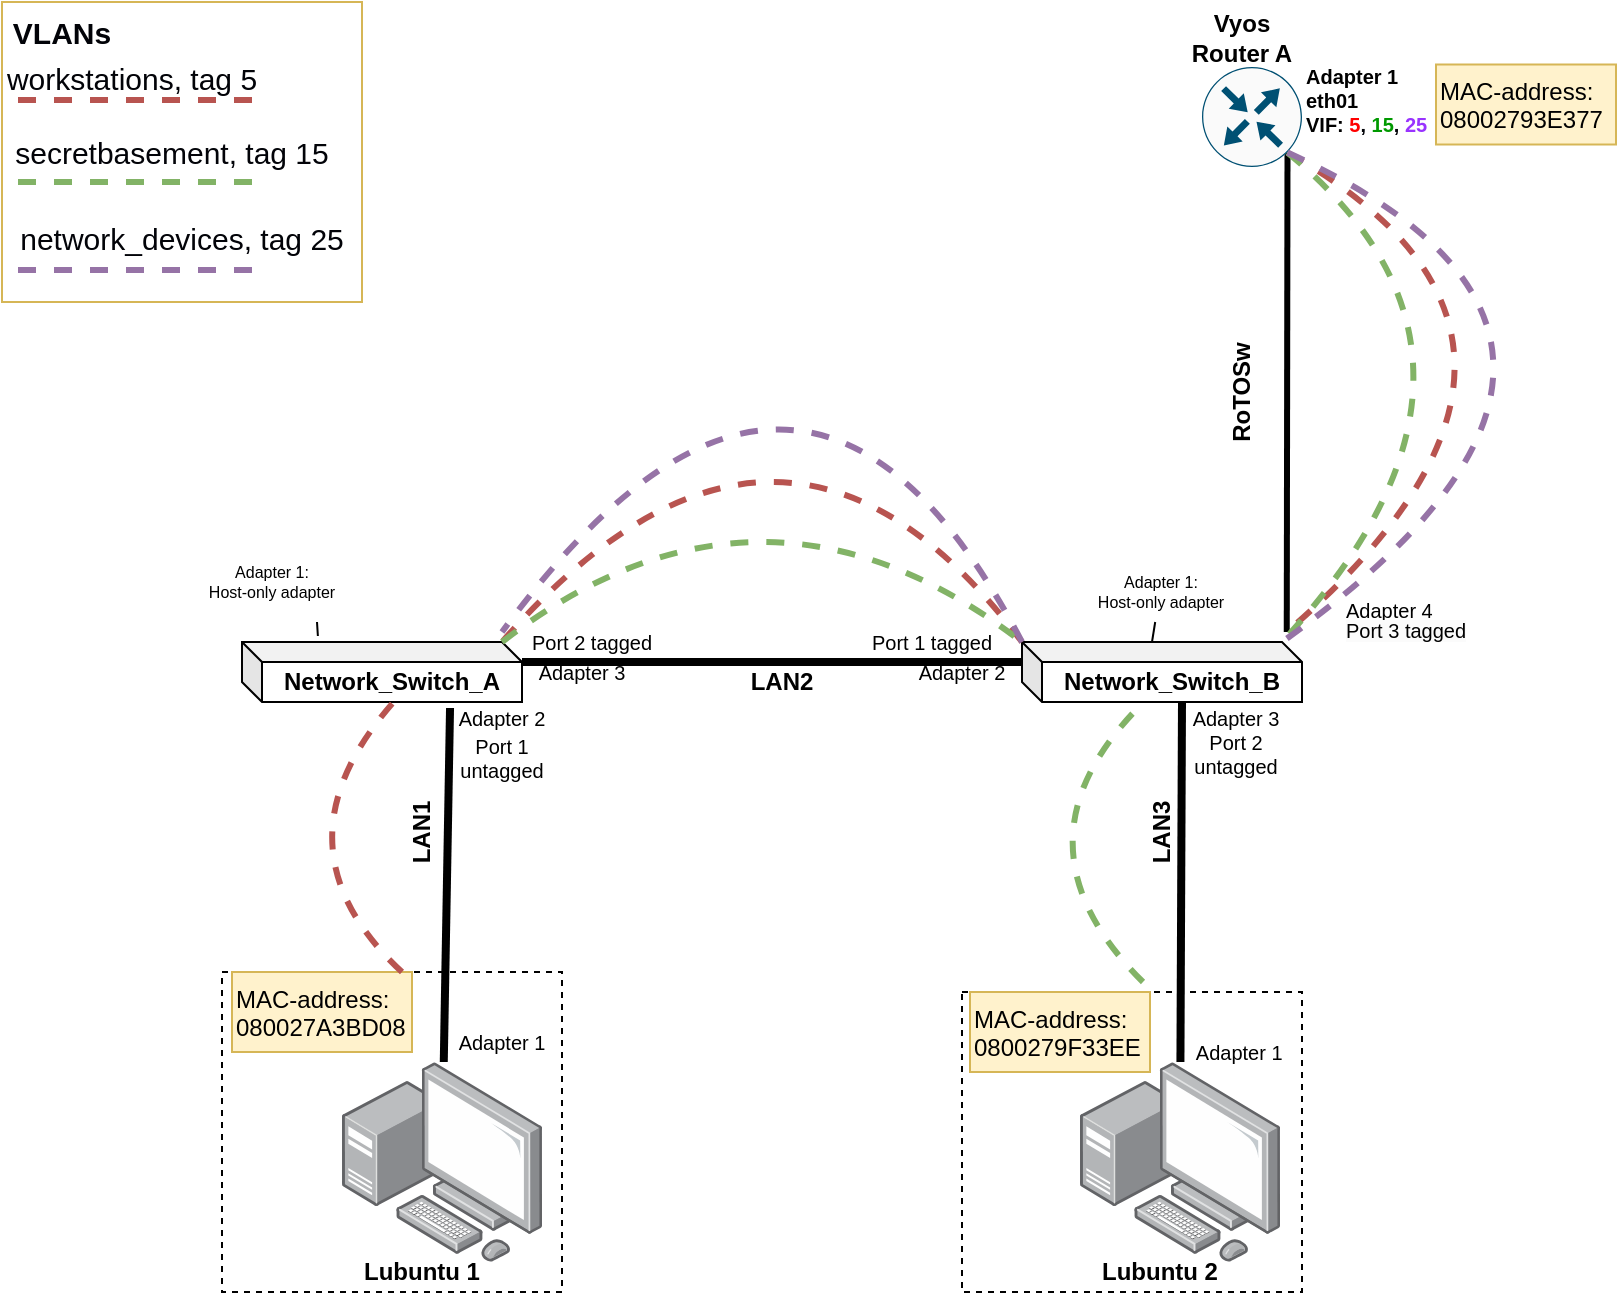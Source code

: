 <mxfile version="20.8.10" type="device" pages="3"><diagram id="CAPcUXX3ZQljsApzjOa5" name="Physical Topology"><mxGraphModel dx="1434" dy="844" grid="1" gridSize="10" guides="1" tooltips="1" connect="1" arrows="1" fold="1" page="1" pageScale="1" pageWidth="827" pageHeight="1169" math="0" shadow="0"><root><mxCell id="0"/><mxCell id="1" parent="0"/><mxCell id="m6ppwazR0qxeqbLDZ43z-1" value="" style="rounded=0;whiteSpace=wrap;html=1;labelBorderColor=none;fillStyle=auto;strokeColor=#d6b656;fontSize=15;fillColor=none;" parent="1" vertex="1"><mxGeometry x="20" y="10" width="180" height="150" as="geometry"/></mxCell><mxCell id="KFTJLfa4nv81pVBsVKey-24" value="" style="rounded=0;whiteSpace=wrap;html=1;textOpacity=0;fillColor=none;dashed=1;" parent="1" vertex="1"><mxGeometry x="500" y="505" width="170" height="150" as="geometry"/></mxCell><mxCell id="KFTJLfa4nv81pVBsVKey-25" value="" style="rounded=0;whiteSpace=wrap;html=1;textOpacity=0;fillColor=none;dashed=1;" parent="1" vertex="1"><mxGeometry x="130" y="495" width="170" height="160" as="geometry"/></mxCell><mxCell id="KFTJLfa4nv81pVBsVKey-2" value="" style="points=[];aspect=fixed;html=1;align=center;shadow=0;dashed=0;image;image=img/lib/allied_telesis/computer_and_terminals/Personal_Computer_with_Server.svg;" parent="1" vertex="1"><mxGeometry x="190" y="540" width="100" height="100" as="geometry"/></mxCell><mxCell id="KFTJLfa4nv81pVBsVKey-3" value="Lubuntu 1" style="text;strokeColor=none;align=center;fillColor=none;html=1;verticalAlign=middle;whiteSpace=wrap;rounded=0;fontStyle=1" parent="1" vertex="1"><mxGeometry x="200" y="630" width="60" height="30" as="geometry"/></mxCell><mxCell id="KFTJLfa4nv81pVBsVKey-4" value="" style="points=[];aspect=fixed;html=1;align=center;shadow=0;dashed=0;image;image=img/lib/allied_telesis/computer_and_terminals/Personal_Computer_with_Server.svg;" parent="1" vertex="1"><mxGeometry x="559" y="540" width="100" height="100" as="geometry"/></mxCell><mxCell id="KFTJLfa4nv81pVBsVKey-5" value="Lubuntu 2" style="text;strokeColor=none;align=center;fillColor=none;html=1;verticalAlign=middle;whiteSpace=wrap;rounded=0;fontStyle=1" parent="1" vertex="1"><mxGeometry x="569" y="630" width="60" height="30" as="geometry"/></mxCell><mxCell id="KFTJLfa4nv81pVBsVKey-6" value="Network_Switch_A" style="shape=cube;whiteSpace=wrap;html=1;boundedLbl=1;backgroundOutline=1;darkOpacity=0.05;darkOpacity2=0.1;direction=east;size=10;fontStyle=1" parent="1" vertex="1"><mxGeometry x="140" y="330" width="140" height="30" as="geometry"/></mxCell><mxCell id="KFTJLfa4nv81pVBsVKey-8" value="Network_Switch_B" style="shape=cube;whiteSpace=wrap;html=1;boundedLbl=1;backgroundOutline=1;darkOpacity=0.05;darkOpacity2=0.1;direction=east;size=10;fontStyle=1" parent="1" vertex="1"><mxGeometry x="530" y="330" width="140" height="30" as="geometry"/></mxCell><mxCell id="KFTJLfa4nv81pVBsVKey-9" value="" style="endArrow=none;html=1;rounded=0;entryX=0.743;entryY=1.1;entryDx=0;entryDy=0;entryPerimeter=0;strokeWidth=4;" parent="1" source="KFTJLfa4nv81pVBsVKey-2" target="KFTJLfa4nv81pVBsVKey-6" edge="1"><mxGeometry x="-0.714" y="-66" width="50" height="50" relative="1" as="geometry"><mxPoint x="300" y="440" as="sourcePoint"/><mxPoint x="280" y="360" as="targetPoint"/><mxPoint as="offset"/></mxGeometry></mxCell><mxCell id="KFTJLfa4nv81pVBsVKey-10" value="" style="endArrow=none;html=1;rounded=0;strokeWidth=4;" parent="1" source="KFTJLfa4nv81pVBsVKey-4" edge="1"><mxGeometry width="50" height="50" relative="1" as="geometry"><mxPoint x="555.806" y="465" as="sourcePoint"/><mxPoint x="610" y="360" as="targetPoint"/></mxGeometry></mxCell><mxCell id="KFTJLfa4nv81pVBsVKey-12" value="&lt;font style=&quot;font-size: 10px;&quot;&gt;Adapter 2&lt;/font&gt;" style="text;strokeColor=none;align=center;fillColor=none;html=1;verticalAlign=middle;whiteSpace=wrap;rounded=0;rotation=0;fontStyle=0;fontSize=10;" parent="1" vertex="1"><mxGeometry x="230" y="352.5" width="80" height="30" as="geometry"/></mxCell><mxCell id="KFTJLfa4nv81pVBsVKey-17" value="Adapter 2" style="text;strokeColor=none;align=center;fillColor=none;html=1;verticalAlign=middle;whiteSpace=wrap;rounded=0;rotation=0;fontStyle=0;fontSize=10;" parent="1" vertex="1"><mxGeometry x="460" y="330" width="80" height="30" as="geometry"/></mxCell><mxCell id="KFTJLfa4nv81pVBsVKey-19" value="Adapter 1" style="text;strokeColor=none;align=center;fillColor=none;html=1;verticalAlign=middle;whiteSpace=wrap;rounded=0;rotation=0;fontStyle=0;fontSize=10;" parent="1" vertex="1"><mxGeometry x="230" y="515" width="80" height="30" as="geometry"/></mxCell><mxCell id="KFTJLfa4nv81pVBsVKey-20" value="&lt;font style=&quot;font-size: 10px;&quot;&gt;Adapter 1&amp;nbsp;&lt;/font&gt;" style="text;strokeColor=none;align=center;fillColor=none;html=1;verticalAlign=middle;whiteSpace=wrap;rounded=0;rotation=0;fontStyle=0" parent="1" vertex="1"><mxGeometry x="599.5" y="520" width="80" height="30" as="geometry"/></mxCell><mxCell id="KFTJLfa4nv81pVBsVKey-26" value="" style="endArrow=none;html=1;rounded=0;entryX=0.271;entryY=-0.1;entryDx=0;entryDy=0;entryPerimeter=0;exitX=0.75;exitY=1;exitDx=0;exitDy=0;" parent="1" source="KFTJLfa4nv81pVBsVKey-27" target="KFTJLfa4nv81pVBsVKey-6" edge="1"><mxGeometry width="50" height="50" relative="1" as="geometry"><mxPoint x="130" y="290" as="sourcePoint"/><mxPoint x="170" y="340" as="targetPoint"/></mxGeometry></mxCell><mxCell id="KFTJLfa4nv81pVBsVKey-27" value="&lt;font style=&quot;font-size: 8px;&quot;&gt;Adapter 1:&lt;br style=&quot;font-size: 8px;&quot;&gt;Host-only adapter&lt;/font&gt;" style="text;strokeColor=none;align=center;fillColor=none;html=1;verticalAlign=middle;whiteSpace=wrap;rounded=0;dashed=1;fontStyle=0;fontSize=8;" parent="1" vertex="1"><mxGeometry x="110" y="280" width="90" height="40" as="geometry"/></mxCell><mxCell id="KFTJLfa4nv81pVBsVKey-16" value="Adapter 3" style="text;strokeColor=none;align=center;fillColor=none;html=1;verticalAlign=middle;whiteSpace=wrap;rounded=0;rotation=0;fontStyle=0;fontSize=10;" parent="1" vertex="1"><mxGeometry x="270" y="330" width="80" height="30" as="geometry"/></mxCell><mxCell id="KFTJLfa4nv81pVBsVKey-40" value="&lt;b&gt;&lt;font style=&quot;font-size: 12px;&quot;&gt;LAN2&lt;/font&gt;&lt;/b&gt;" style="text;strokeColor=none;align=center;fillColor=none;html=1;verticalAlign=middle;whiteSpace=wrap;rounded=0;dashed=1;fontSize=10;" parent="1" vertex="1"><mxGeometry x="380" y="335" width="60" height="30" as="geometry"/></mxCell><mxCell id="KFTJLfa4nv81pVBsVKey-41" value="&lt;b&gt;&lt;font style=&quot;font-size: 12px;&quot;&gt;LAN1&lt;/font&gt;&lt;/b&gt;" style="text;strokeColor=none;align=center;fillColor=none;html=1;verticalAlign=middle;whiteSpace=wrap;rounded=0;dashed=1;fontSize=10;rotation=-90;" parent="1" vertex="1"><mxGeometry x="200" y="410" width="60" height="30" as="geometry"/></mxCell><mxCell id="KFTJLfa4nv81pVBsVKey-42" value="&lt;b&gt;&lt;font style=&quot;font-size: 12px;&quot;&gt;LAN3&lt;/font&gt;&lt;/b&gt;" style="text;strokeColor=none;align=center;fillColor=none;html=1;verticalAlign=middle;whiteSpace=wrap;rounded=0;dashed=1;fontSize=10;rotation=-90;" parent="1" vertex="1"><mxGeometry x="570" y="410" width="60" height="30" as="geometry"/></mxCell><mxCell id="KFTJLfa4nv81pVBsVKey-50" value="Port 1 tagged" style="text;strokeColor=none;align=center;fillColor=none;html=1;verticalAlign=middle;whiteSpace=wrap;rounded=0;dashed=1;fontSize=10;" parent="1" vertex="1"><mxGeometry x="440" y="320" width="90" height="20" as="geometry"/></mxCell><mxCell id="KFTJLfa4nv81pVBsVKey-51" value="Adapter 3&lt;br&gt;Port 2 &lt;br&gt;untagged" style="text;align=center;html=1;verticalAlign=middle;whiteSpace=wrap;rounded=0;dashed=1;fontSize=10;" parent="1" vertex="1"><mxGeometry x="594" y="360" width="85.5" height="40" as="geometry"/></mxCell><mxCell id="KFTJLfa4nv81pVBsVKey-52" value="Port 1 &lt;br style=&quot;font-size: 10px;&quot;&gt;untagged" style="text;strokeColor=none;align=center;fillColor=none;html=1;verticalAlign=middle;whiteSpace=wrap;rounded=0;dashed=1;fontSize=10;" parent="1" vertex="1"><mxGeometry x="245" y="375" width="50" height="25" as="geometry"/></mxCell><mxCell id="KFTJLfa4nv81pVBsVKey-53" value="Port 2 tagged" style="text;strokeColor=none;align=center;fillColor=none;html=1;verticalAlign=middle;whiteSpace=wrap;rounded=0;dashed=1;fontSize=10;" parent="1" vertex="1"><mxGeometry x="270" y="320" width="90" height="20" as="geometry"/></mxCell><mxCell id="jPix8ELLLZrEXd2AXvwb-3" style="rounded=0;orthogonalLoop=1;jettySize=auto;html=1;exitX=0.855;exitY=0.856;exitDx=0;exitDy=0;exitPerimeter=0;entryX=0;entryY=1;entryDx=0;entryDy=0;endArrow=none;endFill=0;strokeWidth=3;" parent="1" source="9v_Xx9gA8RxqsUYT7sCj-2" edge="1"><mxGeometry relative="1" as="geometry"><mxPoint x="662.38" y="325" as="targetPoint"/></mxGeometry></mxCell><mxCell id="i0PBBU2zfy0VUtLU50Al-2" style="edgeStyle=none;orthogonalLoop=1;jettySize=auto;html=1;exitX=0.855;exitY=0.856;exitDx=0;exitDy=0;exitPerimeter=0;entryX=0;entryY=1;entryDx=0;entryDy=0;strokeColor=#b85450;strokeWidth=3;fontSize=15;fontColor=#020308;endArrow=none;endFill=0;fillColor=#f8cecc;dashed=1;curved=1;" parent="1" source="9v_Xx9gA8RxqsUYT7sCj-2" edge="1"><mxGeometry relative="1" as="geometry"><mxPoint x="662.38" y="325" as="targetPoint"/><Array as="points"><mxPoint x="830" y="180"/></Array></mxGeometry></mxCell><mxCell id="9v_Xx9gA8RxqsUYT7sCj-2" value="" style="sketch=0;points=[[0.5,0,0],[1,0.5,0],[0.5,1,0],[0,0.5,0],[0.145,0.145,0],[0.856,0.145,0],[0.855,0.856,0],[0.145,0.855,0]];verticalLabelPosition=bottom;html=1;verticalAlign=top;aspect=fixed;align=center;pointerEvents=1;shape=mxgraph.cisco19.rect;prIcon=router;fillColor=#FAFAFA;strokeColor=#005073;" parent="1" vertex="1"><mxGeometry x="620" y="42.5" width="50" height="50" as="geometry"/></mxCell><mxCell id="9v_Xx9gA8RxqsUYT7sCj-3" value="Vyos Router A" style="text;strokeColor=none;align=center;fillColor=none;html=1;verticalAlign=middle;whiteSpace=wrap;rounded=0;fontStyle=1" parent="1" vertex="1"><mxGeometry x="610" y="12.5" width="60" height="30" as="geometry"/></mxCell><mxCell id="9v_Xx9gA8RxqsUYT7sCj-7" value="&lt;b&gt;&lt;font style=&quot;font-size: 12px;&quot;&gt;RoTOSw&lt;/font&gt;&lt;/b&gt;" style="text;strokeColor=none;align=center;fillColor=none;html=1;verticalAlign=middle;whiteSpace=wrap;rounded=0;dashed=1;fontSize=10;rotation=-90;" parent="1" vertex="1"><mxGeometry x="610" y="190" width="60" height="30" as="geometry"/></mxCell><mxCell id="i0PBBU2zfy0VUtLU50Al-1" style="edgeStyle=none;orthogonalLoop=1;jettySize=auto;html=1;exitX=0.855;exitY=0.856;exitDx=0;exitDy=0;entryX=0;entryY=0;entryDx=130;entryDy=0;strokeColor=#82b366;strokeWidth=3;fontSize=15;fontColor=#020308;endArrow=none;endFill=0;fillColor=#d5e8d4;exitPerimeter=0;entryPerimeter=0;dashed=1;curved=1;" parent="1" source="9v_Xx9gA8RxqsUYT7sCj-2" target="KFTJLfa4nv81pVBsVKey-8" edge="1"><mxGeometry relative="1" as="geometry"><Array as="points"><mxPoint x="790" y="190"/></Array></mxGeometry></mxCell><mxCell id="9v_Xx9gA8RxqsUYT7sCj-8" value="Adapter 1&lt;br&gt;eth01&lt;br&gt;VIF: &lt;font color=&quot;#ff0000&quot;&gt;5&lt;/font&gt;&lt;font color=&quot;#020308&quot;&gt;, &lt;/font&gt;&lt;font color=&quot;#009900&quot;&gt;15&lt;/font&gt;&lt;font color=&quot;#020308&quot;&gt;, &lt;/font&gt;&lt;font color=&quot;#9933ff&quot;&gt;25&lt;/font&gt;" style="text;strokeColor=none;align=left;fillColor=none;html=1;verticalAlign=top;whiteSpace=wrap;rounded=0;rotation=0;fontStyle=1;fontSize=10;" parent="1" vertex="1"><mxGeometry x="670" y="35" width="70" height="52.5" as="geometry"/></mxCell><mxCell id="si4_xqmwmZ1nPxSKArIJ-2" value="MAC-address:&lt;br&gt;080027A3BD08" style="text;strokeColor=#d6b656;align=left;fillColor=#fff2cc;html=1;verticalAlign=top;rounded=0;whiteSpace=wrap;labelBorderColor=none;fillStyle=auto;" parent="1" vertex="1"><mxGeometry x="135" y="495" width="90" height="40" as="geometry"/></mxCell><mxCell id="si4_xqmwmZ1nPxSKArIJ-3" value="MAC-address:&lt;br&gt;0800279F33EE" style="text;strokeColor=#d6b656;align=left;fillColor=#fff2cc;html=1;verticalAlign=top;rounded=0;whiteSpace=wrap;labelBorderColor=none;fillStyle=auto;" parent="1" vertex="1"><mxGeometry x="504" y="505" width="90" height="40" as="geometry"/></mxCell><mxCell id="XGvj5NbQlRAH-tCPL38N-1" style="edgeStyle=none;rounded=0;orthogonalLoop=1;jettySize=auto;html=1;endArrow=none;endFill=0;strokeWidth=3;strokeColor=#82b366;fillColor=#d5e8d4;dashed=1;" parent="1" edge="1"><mxGeometry relative="1" as="geometry"><mxPoint x="145" y="100.0" as="sourcePoint"/><mxPoint x="25.003" y="100.0" as="targetPoint"/></mxGeometry></mxCell><mxCell id="XGvj5NbQlRAH-tCPL38N-2" value="&lt;font color=&quot;#020308&quot; style=&quot;font-size: 15px;&quot;&gt;VLANs&lt;/font&gt;" style="text;strokeColor=none;align=center;fillColor=none;html=1;verticalAlign=middle;whiteSpace=wrap;rounded=0;fontSize=15;fontColor=#3355FF;fontStyle=1" parent="1" vertex="1"><mxGeometry x="20" y="10" width="60" height="30" as="geometry"/></mxCell><mxCell id="XGvj5NbQlRAH-tCPL38N-3" value="workstations, tag 5" style="text;strokeColor=none;align=center;fillColor=none;html=1;verticalAlign=middle;whiteSpace=wrap;rounded=0;fontSize=15;fontColor=#020308;" parent="1" vertex="1"><mxGeometry x="20" y="40" width="130" height="15" as="geometry"/></mxCell><mxCell id="XGvj5NbQlRAH-tCPL38N-4" style="edgeStyle=none;rounded=0;orthogonalLoop=1;jettySize=auto;html=1;endArrow=none;endFill=0;strokeWidth=3;strokeColor=#b85450;fillColor=#f8cecc;dashed=1;" parent="1" edge="1"><mxGeometry relative="1" as="geometry"><mxPoint x="145" y="58.95" as="sourcePoint"/><mxPoint x="25.003" y="58.95" as="targetPoint"/></mxGeometry></mxCell><mxCell id="XGvj5NbQlRAH-tCPL38N-5" value="secretbasement, tag 15" style="text;strokeColor=none;align=center;fillColor=none;html=1;verticalAlign=middle;whiteSpace=wrap;rounded=0;fontSize=15;fontColor=#020308;strokeWidth=3;" parent="1" vertex="1"><mxGeometry x="20" y="77.5" width="170" height="15" as="geometry"/></mxCell><mxCell id="XGvj5NbQlRAH-tCPL38N-6" style="edgeStyle=none;rounded=0;orthogonalLoop=1;jettySize=auto;html=1;endArrow=none;endFill=0;strokeWidth=3;strokeColor=#9673a6;fillColor=#e1d5e7;dashed=1;" parent="1" edge="1"><mxGeometry relative="1" as="geometry"><mxPoint x="145" y="143.95" as="sourcePoint"/><mxPoint x="25.003" y="143.95" as="targetPoint"/></mxGeometry></mxCell><mxCell id="XGvj5NbQlRAH-tCPL38N-7" value="network_devices, tag 25" style="text;strokeColor=none;align=center;fillColor=none;html=1;verticalAlign=middle;whiteSpace=wrap;rounded=0;fontSize=15;fontColor=#020308;" parent="1" vertex="1"><mxGeometry x="20" y="120" width="180" height="15" as="geometry"/></mxCell><mxCell id="Srl6y-yyjktaXxOkSsBQ-2" style="edgeStyle=none;rounded=0;orthogonalLoop=1;jettySize=auto;html=1;exitX=0.5;exitY=1;exitDx=0;exitDy=0;strokeColor=#99FF99;strokeWidth=4;fontSize=15;fontColor=#020308;endArrow=none;endFill=0;" parent="1" source="XGvj5NbQlRAH-tCPL38N-5" target="XGvj5NbQlRAH-tCPL38N-5" edge="1"><mxGeometry relative="1" as="geometry"/></mxCell><mxCell id="uMudg7BQLxcV9BV-kZez-2" value="" style="endArrow=none;html=1;rounded=0;exitX=0;exitY=0;exitDx=65;exitDy=0;exitPerimeter=0;" parent="1" source="KFTJLfa4nv81pVBsVKey-8" target="KFTJLfa4nv81pVBsVKey-29" edge="1"><mxGeometry width="50" height="50" relative="1" as="geometry"><mxPoint x="540" y="330" as="sourcePoint"/><mxPoint x="540" y="290" as="targetPoint"/></mxGeometry></mxCell><mxCell id="KFTJLfa4nv81pVBsVKey-29" value="&lt;font style=&quot;font-size: 8px;&quot;&gt;Adapter 1:&lt;br style=&quot;font-size: 8px;&quot;&gt;Host-only adapter&lt;/font&gt;" style="text;strokeColor=none;align=center;fillColor=none;html=1;verticalAlign=middle;whiteSpace=wrap;rounded=0;dashed=1;fontSize=8;fontStyle=0" parent="1" vertex="1"><mxGeometry x="548.75" y="290" width="100.5" height="30" as="geometry"/></mxCell><mxCell id="E4wLqBSq0Hidv-x5DWPN-4" value="" style="endArrow=none;html=1;entryX=0.736;entryY=1.167;entryDx=0;entryDy=0;entryPerimeter=0;strokeWidth=3;fillColor=#f8cecc;strokeColor=#b85450;dashed=1;curved=1;" parent="1" edge="1"><mxGeometry x="-0.714" y="-66" width="50" height="50" relative="1" as="geometry"><mxPoint x="220" y="495" as="sourcePoint"/><mxPoint x="220.36" y="355" as="targetPoint"/><mxPoint as="offset"/><Array as="points"><mxPoint x="150" y="430"/></Array></mxGeometry></mxCell><mxCell id="E4wLqBSq0Hidv-x5DWPN-5" value="" style="endArrow=none;html=1;entryX=0.736;entryY=1.167;entryDx=0;entryDy=0;entryPerimeter=0;strokeWidth=3;fillColor=#d5e8d4;strokeColor=#82b366;dashed=1;curved=1;" parent="1" edge="1"><mxGeometry x="-0.714" y="-66" width="50" height="50" relative="1" as="geometry"><mxPoint x="590.5" y="500" as="sourcePoint"/><mxPoint x="590.86" y="360" as="targetPoint"/><mxPoint as="offset"/><Array as="points"><mxPoint x="520" y="430"/></Array></mxGeometry></mxCell><mxCell id="E4wLqBSq0Hidv-x5DWPN-6" value="" style="endArrow=none;html=1;strokeWidth=3;fillColor=#f8cecc;strokeColor=#b85450;dashed=1;curved=1;" parent="1" edge="1"><mxGeometry x="-0.714" y="-66" width="50" height="50" relative="1" as="geometry"><mxPoint x="530" y="330" as="sourcePoint"/><mxPoint x="270" y="330" as="targetPoint"/><mxPoint as="offset"/><Array as="points"><mxPoint x="410" y="170"/></Array></mxGeometry></mxCell><mxCell id="E4wLqBSq0Hidv-x5DWPN-7" value="" style="endArrow=none;html=1;entryX=0;entryY=0;entryDx=0;entryDy=0;entryPerimeter=0;strokeWidth=3;fillColor=#d5e8d4;strokeColor=#82b366;dashed=1;exitX=0;exitY=0;exitDx=130;exitDy=0;exitPerimeter=0;curved=1;" parent="1" source="KFTJLfa4nv81pVBsVKey-6" target="KFTJLfa4nv81pVBsVKey-8" edge="1"><mxGeometry x="-0.714" y="-66" width="50" height="50" relative="1" as="geometry"><mxPoint x="430" y="290" as="sourcePoint"/><mxPoint x="430.36" y="150" as="targetPoint"/><mxPoint as="offset"/><Array as="points"><mxPoint x="400" y="230"/></Array></mxGeometry></mxCell><mxCell id="E4wLqBSq0Hidv-x5DWPN-8" value="" style="endArrow=none;html=1;rounded=0;strokeWidth=4;entryX=0;entryY=0;entryDx=140;entryDy=10;entryPerimeter=0;exitX=0;exitY=0;exitDx=0;exitDy=10;exitPerimeter=0;" parent="1" source="KFTJLfa4nv81pVBsVKey-8" target="KFTJLfa4nv81pVBsVKey-6" edge="1"><mxGeometry width="50" height="50" relative="1" as="geometry"><mxPoint x="419.997" y="585" as="sourcePoint"/><mxPoint x="420.78" y="405" as="targetPoint"/></mxGeometry></mxCell><mxCell id="NtA9RHQlfzSoZuL8TnUl-2" value="&lt;font style=&quot;font-size: 10px;&quot;&gt;Adapter 4&lt;br&gt;&lt;br&gt;&lt;/font&gt;" style="text;align=left;html=1;verticalAlign=top;whiteSpace=wrap;rounded=0;rotation=0;fontStyle=0;" parent="1" vertex="1"><mxGeometry x="690" y="300" width="50" height="20" as="geometry"/></mxCell><mxCell id="NtA9RHQlfzSoZuL8TnUl-3" value="&lt;span style=&quot;color: rgb(0, 0, 0); font-family: Helvetica; font-size: 10px; font-style: normal; font-variant-ligatures: normal; font-variant-caps: normal; font-weight: 400; letter-spacing: normal; orphans: 2; text-align: left; text-indent: 0px; text-transform: none; widows: 2; word-spacing: 0px; -webkit-text-stroke-width: 0px; background-color: rgb(251, 251, 251); text-decoration-thickness: initial; text-decoration-style: initial; text-decoration-color: initial; float: none; display: inline !important;&quot;&gt;Port 3 tagged&lt;/span&gt;&lt;br style=&quot;border-color: var(--border-color); color: rgb(0, 0, 0); font-family: Helvetica; font-size: 10px; font-style: normal; font-variant-ligatures: normal; font-variant-caps: normal; font-weight: 400; letter-spacing: normal; orphans: 2; text-align: left; text-indent: 0px; text-transform: none; widows: 2; word-spacing: 0px; -webkit-text-stroke-width: 0px; background-color: rgb(251, 251, 251); text-decoration-thickness: initial; text-decoration-style: initial; text-decoration-color: initial;&quot;&gt;" style="text;whiteSpace=wrap;html=1;" parent="1" vertex="1"><mxGeometry x="690" y="310" width="70" height="20" as="geometry"/></mxCell><mxCell id="UpZ_-t4fGGn6npVjWmxn-1" value="MAC-address:&lt;br&gt;08002793E377" style="text;strokeColor=#d6b656;align=left;fillColor=#fff2cc;html=1;verticalAlign=top;rounded=0;whiteSpace=wrap;labelBorderColor=none;fillStyle=auto;" parent="1" vertex="1"><mxGeometry x="737" y="41.25" width="90" height="40" as="geometry"/></mxCell><mxCell id="bzMmKd5gcRpRerLOAkkM-1" value="" style="endArrow=none;html=1;strokeWidth=3;fillColor=#e1d5e7;strokeColor=#9673a6;dashed=1;curved=1;exitX=1;exitY=0.5;exitDx=0;exitDy=0;entryX=0;entryY=0.25;entryDx=0;entryDy=0;" parent="1" source="KFTJLfa4nv81pVBsVKey-50" target="KFTJLfa4nv81pVBsVKey-53" edge="1"><mxGeometry x="-0.714" y="-66" width="50" height="50" relative="1" as="geometry"><mxPoint x="530" y="300" as="sourcePoint"/><mxPoint x="270" y="300" as="targetPoint"/><mxPoint as="offset"/><Array as="points"><mxPoint x="420" y="120"/></Array></mxGeometry></mxCell><mxCell id="bzMmKd5gcRpRerLOAkkM-2" style="edgeStyle=none;orthogonalLoop=1;jettySize=auto;html=1;exitX=0.855;exitY=0.856;exitDx=0;exitDy=0;exitPerimeter=0;entryX=0;entryY=0;entryDx=130;entryDy=0;strokeColor=#9673a6;strokeWidth=3;fontSize=15;fontColor=#020308;endArrow=none;endFill=0;fillColor=#e1d5e7;dashed=1;curved=1;entryPerimeter=0;" parent="1" source="9v_Xx9gA8RxqsUYT7sCj-2" target="KFTJLfa4nv81pVBsVKey-8" edge="1"><mxGeometry relative="1" as="geometry"><mxPoint x="679.5" y="324.86" as="targetPoint"/><Array as="points"><mxPoint x="870" y="180"/></Array><mxPoint x="679.87" y="85.135" as="sourcePoint"/></mxGeometry></mxCell></root></mxGraphModel></diagram><diagram id="cbgSczIGTRdPKI9Xwi1u" name="Logical Topology"><mxGraphModel dx="1418" dy="828" grid="1" gridSize="10" guides="1" tooltips="1" connect="1" arrows="1" fold="1" page="1" pageScale="2" pageWidth="827" pageHeight="1169" math="0" shadow="0"><root><mxCell id="0"/><mxCell id="1" parent="0"/><mxCell id="RKF8hU4bh8IdU2Sd-XTv-1" value="" style="rounded=0;whiteSpace=wrap;html=1;labelBorderColor=none;fillStyle=auto;strokeColor=#d6b656;fontSize=15;fillColor=none;" parent="1" vertex="1"><mxGeometry x="280" y="545" width="170" height="155" as="geometry"/></mxCell><mxCell id="RKF8hU4bh8IdU2Sd-XTv-2" value="" style="rounded=0;whiteSpace=wrap;html=1;textOpacity=0;fillColor=none;dashed=1;" parent="1" vertex="1"><mxGeometry x="870" y="515" width="120" height="120" as="geometry"/></mxCell><mxCell id="RKF8hU4bh8IdU2Sd-XTv-3" value="" style="rounded=0;whiteSpace=wrap;html=1;textOpacity=0;fillColor=none;dashed=1;" parent="1" vertex="1"><mxGeometry x="620" y="500" width="114" height="120" as="geometry"/></mxCell><mxCell id="RKF8hU4bh8IdU2Sd-XTv-4" value="" style="points=[];aspect=fixed;html=1;align=center;shadow=0;dashed=0;image;image=img/lib/allied_telesis/computer_and_terminals/Personal_Computer_with_Server.svg;" parent="1" vertex="1"><mxGeometry x="624" y="505" width="100" height="100" as="geometry"/></mxCell><mxCell id="RKF8hU4bh8IdU2Sd-XTv-5" value="Lubuntu 1" style="text;strokeColor=none;align=center;fillColor=none;html=1;verticalAlign=middle;whiteSpace=wrap;rounded=0;fontStyle=1" parent="1" vertex="1"><mxGeometry x="634" y="595" width="60" height="30" as="geometry"/></mxCell><mxCell id="RKF8hU4bh8IdU2Sd-XTv-6" value="" style="points=[];aspect=fixed;html=1;align=center;shadow=0;dashed=0;image;image=img/lib/allied_telesis/computer_and_terminals/Personal_Computer_with_Server.svg;" parent="1" vertex="1"><mxGeometry x="879" y="520" width="100" height="100" as="geometry"/></mxCell><mxCell id="RKF8hU4bh8IdU2Sd-XTv-7" value="Lubuntu 2" style="text;strokeColor=none;align=center;fillColor=none;html=1;verticalAlign=middle;whiteSpace=wrap;rounded=0;fontStyle=1" parent="1" vertex="1"><mxGeometry x="889" y="610" width="60" height="30" as="geometry"/></mxCell><mxCell id="RKF8hU4bh8IdU2Sd-XTv-8" value="Network_Switch_A" style="shape=cube;whiteSpace=wrap;html=1;boundedLbl=1;backgroundOutline=1;darkOpacity=0.05;darkOpacity2=0.1;direction=east;size=10;fontStyle=1" parent="1" vertex="1"><mxGeometry x="310" y="250" width="140" height="30" as="geometry"/></mxCell><mxCell id="RKF8hU4bh8IdU2Sd-XTv-9" value="Network_Switch_B" style="shape=cube;whiteSpace=wrap;html=1;boundedLbl=1;backgroundOutline=1;darkOpacity=0.05;darkOpacity2=0.1;direction=east;size=10;fontStyle=1" parent="1" vertex="1"><mxGeometry x="310" y="340" width="140" height="30" as="geometry"/></mxCell><mxCell id="RKF8hU4bh8IdU2Sd-XTv-10" value="" style="endArrow=none;html=1;rounded=0;" parent="1" source="RKF8hU4bh8IdU2Sd-XTv-8" edge="1"><mxGeometry width="50" height="50" relative="1" as="geometry"><mxPoint x="450" y="265" as="sourcePoint"/><mxPoint x="450" y="271.364" as="targetPoint"/></mxGeometry></mxCell><mxCell id="RKF8hU4bh8IdU2Sd-XTv-11" value=".&lt;b&gt;2&lt;/b&gt;" style="text;strokeColor=#b85450;align=center;fillColor=#f8cecc;html=1;verticalAlign=middle;whiteSpace=wrap;rounded=0;dashed=1;fontSize=12;" parent="1" vertex="1"><mxGeometry x="690" y="485" width="26" height="20" as="geometry"/></mxCell><mxCell id="RKF8hU4bh8IdU2Sd-XTv-12" value=".&lt;b&gt;66&lt;/b&gt;" style="text;strokeColor=#82b366;align=center;fillColor=#d5e8d4;html=1;verticalAlign=middle;whiteSpace=wrap;rounded=0;dashed=1;fontSize=12;" parent="1" vertex="1"><mxGeometry x="936" y="500" width="30" height="20" as="geometry"/></mxCell><mxCell id="RKF8hU4bh8IdU2Sd-XTv-13" style="rounded=0;orthogonalLoop=1;jettySize=auto;html=1;exitX=0.145;exitY=0.855;exitDx=0;exitDy=0;exitPerimeter=0;entryX=0.875;entryY=0.5;entryDx=0;entryDy=0;entryPerimeter=0;endArrow=none;endFill=0;fillColor=#e1d5e7;strokeColor=#9673a6;strokeWidth=4;" parent="1" source="RKF8hU4bh8IdU2Sd-XTv-16" target="RKF8hU4bh8IdU2Sd-XTv-22" edge="1"><mxGeometry relative="1" as="geometry"/></mxCell><mxCell id="RKF8hU4bh8IdU2Sd-XTv-14" style="edgeStyle=none;rounded=0;orthogonalLoop=1;jettySize=auto;html=1;exitX=0.5;exitY=1;exitDx=0;exitDy=0;exitPerimeter=0;entryX=0.625;entryY=0.2;entryDx=0;entryDy=0;entryPerimeter=0;endArrow=none;endFill=0;fillColor=#f8cecc;strokeColor=#b85450;strokeWidth=4;" parent="1" source="RKF8hU4bh8IdU2Sd-XTv-16" target="RKF8hU4bh8IdU2Sd-XTv-24" edge="1"><mxGeometry relative="1" as="geometry"/></mxCell><mxCell id="RKF8hU4bh8IdU2Sd-XTv-15" style="edgeStyle=none;rounded=0;orthogonalLoop=1;jettySize=auto;html=1;exitX=0.855;exitY=0.856;exitDx=0;exitDy=0;exitPerimeter=0;entryX=0.4;entryY=0.1;entryDx=0;entryDy=0;entryPerimeter=0;endArrow=none;endFill=0;fillColor=#d5e8d4;strokeColor=#82b366;strokeWidth=4;" parent="1" source="RKF8hU4bh8IdU2Sd-XTv-16" target="RKF8hU4bh8IdU2Sd-XTv-26" edge="1"><mxGeometry relative="1" as="geometry"/></mxCell><mxCell id="RKF8hU4bh8IdU2Sd-XTv-16" value="" style="sketch=0;points=[[0.5,0,0],[1,0.5,0],[0.5,1,0],[0,0.5,0],[0.145,0.145,0],[0.856,0.145,0],[0.855,0.856,0],[0.145,0.855,0]];verticalLabelPosition=bottom;html=1;verticalAlign=top;aspect=fixed;align=center;pointerEvents=1;shape=mxgraph.cisco19.rect;prIcon=router;fillColor=#FAFAFA;strokeColor=#005073;" parent="1" vertex="1"><mxGeometry x="788" y="180" width="50" height="50" as="geometry"/></mxCell><mxCell id="RKF8hU4bh8IdU2Sd-XTv-17" value="Vyos Router A" style="text;strokeColor=none;align=center;fillColor=none;html=1;verticalAlign=middle;whiteSpace=wrap;rounded=0;fontStyle=1" parent="1" vertex="1"><mxGeometry x="783" y="150" width="60" height="30" as="geometry"/></mxCell><mxCell id="RKF8hU4bh8IdU2Sd-XTv-20" style="edgeStyle=none;rounded=0;orthogonalLoop=1;jettySize=auto;html=1;exitX=0.07;exitY=0.4;exitDx=0;exitDy=0;exitPerimeter=0;entryX=0;entryY=0;entryDx=0;entryDy=0;endArrow=none;endFill=0;strokeWidth=4;fillColor=#e1d5e7;strokeColor=#9673a6;" parent="1" source="RKF8hU4bh8IdU2Sd-XTv-22" edge="1"><mxGeometry relative="1" as="geometry"><mxPoint x="450" y="260" as="targetPoint"/></mxGeometry></mxCell><mxCell id="RKF8hU4bh8IdU2Sd-XTv-21" style="edgeStyle=none;rounded=0;orthogonalLoop=1;jettySize=auto;html=1;exitX=0.31;exitY=0.8;exitDx=0;exitDy=0;exitPerimeter=0;entryX=0;entryY=0;entryDx=130;entryDy=0;entryPerimeter=0;endArrow=none;endFill=0;fillColor=#e1d5e7;strokeColor=#9673a6;strokeWidth=4;" parent="1" source="RKF8hU4bh8IdU2Sd-XTv-22" target="RKF8hU4bh8IdU2Sd-XTv-9" edge="1"><mxGeometry relative="1" as="geometry"/></mxCell><mxCell id="RKF8hU4bh8IdU2Sd-XTv-22" value="&lt;b&gt;10.08.83.0/28&lt;br&gt;&lt;/b&gt;16 hosts, 2 reserved&lt;br&gt;VLAN &quot;network_devices&quot;&lt;br&gt;tag 25" style="ellipse;shape=cloud;whiteSpace=wrap;html=1;labelBorderColor=none;fillStyle=auto;strokeColor=#9673a6;fillColor=#e1d5e7;fontStyle=0" parent="1" vertex="1"><mxGeometry x="531" y="160" width="209" height="137.5" as="geometry"/></mxCell><mxCell id="RKF8hU4bh8IdU2Sd-XTv-23" style="edgeStyle=none;rounded=0;orthogonalLoop=1;jettySize=auto;html=1;exitX=0.55;exitY=0.95;exitDx=0;exitDy=0;exitPerimeter=0;endArrow=none;endFill=0;strokeWidth=4;strokeColor=#b85450;fillColor=#f8cecc;" parent="1" source="RKF8hU4bh8IdU2Sd-XTv-24" target="RKF8hU4bh8IdU2Sd-XTv-4" edge="1"><mxGeometry relative="1" as="geometry"><mxPoint x="690" y="490" as="targetPoint"/></mxGeometry></mxCell><mxCell id="RKF8hU4bh8IdU2Sd-XTv-24" value="&lt;b&gt;192.168.39.0/26&lt;br style=&quot;border-color: var(--border-color);&quot;&gt;&lt;/b&gt;&lt;span style=&quot;border-color: var(--border-color);&quot;&gt;62 hosts, 2 reserved&lt;/span&gt;&lt;br style=&quot;border-color: var(--border-color); font-weight: 700;&quot;&gt;&lt;span style=&quot;border-color: var(--border-color);&quot;&gt;VLAN &quot;&lt;u style=&quot;border-color: var(--border-color);&quot;&gt;workstations&lt;/u&gt;&quot;&lt;br style=&quot;border-color: var(--border-color);&quot;&gt;tag 5&lt;/span&gt;&lt;span style=&quot;font-size: 11px; font-weight: 700;&quot;&gt;&lt;br&gt;&lt;/span&gt;" style="ellipse;shape=cloud;whiteSpace=wrap;html=1;labelBorderColor=none;fillStyle=auto;strokeColor=#b85450;fillColor=#f8cecc;" parent="1" vertex="1"><mxGeometry x="570" y="330" width="200" height="120" as="geometry"/></mxCell><mxCell id="RKF8hU4bh8IdU2Sd-XTv-25" style="edgeStyle=none;rounded=0;orthogonalLoop=1;jettySize=auto;html=1;exitX=0.55;exitY=0.95;exitDx=0;exitDy=0;exitPerimeter=0;endArrow=none;endFill=0;strokeWidth=4;strokeColor=#82b366;fillColor=#d5e8d4;" parent="1" source="RKF8hU4bh8IdU2Sd-XTv-26" target="RKF8hU4bh8IdU2Sd-XTv-6" edge="1"><mxGeometry relative="1" as="geometry"/></mxCell><mxCell id="RKF8hU4bh8IdU2Sd-XTv-26" value="&lt;font style=&quot;font-size: 12px;&quot;&gt;&lt;b style=&quot;border-color: var(--border-color);&quot;&gt;192.168.39.64/26&lt;br style=&quot;border-color: var(--border-color); font-size: 11px;&quot;&gt;&lt;/b&gt;&lt;span style=&quot;font-weight: normal;&quot;&gt;62 hosts,2 reserved&lt;br style=&quot;border-color: var(--border-color); font-size: 11px;&quot;&gt;&lt;/span&gt;&lt;span style=&quot;border-color: var(--border-color); font-size: 11px;&quot;&gt;VLAN &quot;&lt;u style=&quot;border-color: var(--border-color);&quot;&gt;secretbasement&lt;/u&gt;&quot;&lt;br style=&quot;border-color: var(--border-color);&quot;&gt;tag 15&lt;/span&gt;&lt;span style=&quot;font-weight: normal;&quot;&gt;&lt;br&gt;&lt;/span&gt;&lt;/font&gt;" style="ellipse;shape=cloud;whiteSpace=wrap;html=1;labelBorderColor=none;fillStyle=auto;strokeColor=#82b366;fillColor=#d5e8d4;fontStyle=1" parent="1" vertex="1"><mxGeometry x="814" y="342.5" width="200" height="117.5" as="geometry"/></mxCell><mxCell id="RKF8hU4bh8IdU2Sd-XTv-27" style="edgeStyle=none;rounded=0;orthogonalLoop=1;jettySize=auto;html=1;endArrow=none;endFill=0;strokeWidth=4;strokeColor=#b85450;fillColor=#f8cecc;" parent="1" edge="1"><mxGeometry relative="1" as="geometry"><mxPoint x="405" y="603.95" as="sourcePoint"/><mxPoint x="285.003" y="603.95" as="targetPoint"/></mxGeometry></mxCell><mxCell id="RKF8hU4bh8IdU2Sd-XTv-28" value="&lt;font color=&quot;#020308&quot; style=&quot;font-size: 15px;&quot;&gt;VLANs&lt;/font&gt;" style="text;strokeColor=none;align=center;fillColor=none;html=1;verticalAlign=middle;whiteSpace=wrap;rounded=0;fontSize=15;fontColor=#3355FF;fontStyle=1" parent="1" vertex="1"><mxGeometry x="280" y="545" width="60" height="30" as="geometry"/></mxCell><mxCell id="RKF8hU4bh8IdU2Sd-XTv-29" value="workstations, tag 5" style="text;strokeColor=none;align=center;fillColor=none;html=1;verticalAlign=middle;whiteSpace=wrap;rounded=0;fontSize=15;fontColor=#020308;" parent="1" vertex="1"><mxGeometry x="280" y="580" width="130" height="15" as="geometry"/></mxCell><mxCell id="RKF8hU4bh8IdU2Sd-XTv-30" style="edgeStyle=none;rounded=0;orthogonalLoop=1;jettySize=auto;html=1;endArrow=none;endFill=0;strokeWidth=4;strokeColor=#82b366;fillColor=#d5e8d4;" parent="1" edge="1"><mxGeometry relative="1" as="geometry"><mxPoint x="405" y="643.95" as="sourcePoint"/><mxPoint x="285.003" y="643.95" as="targetPoint"/></mxGeometry></mxCell><mxCell id="RKF8hU4bh8IdU2Sd-XTv-31" value="secretbasement, tag 15" style="text;strokeColor=none;align=center;fillColor=none;html=1;verticalAlign=middle;whiteSpace=wrap;rounded=0;fontSize=15;fontColor=#020308;" parent="1" vertex="1"><mxGeometry x="280" y="620" width="170" height="15" as="geometry"/></mxCell><mxCell id="RKF8hU4bh8IdU2Sd-XTv-32" style="edgeStyle=none;rounded=0;orthogonalLoop=1;jettySize=auto;html=1;endArrow=none;endFill=0;strokeWidth=4;strokeColor=#9673a6;fillColor=#e1d5e7;" parent="1" edge="1"><mxGeometry relative="1" as="geometry"><mxPoint x="405" y="683.95" as="sourcePoint"/><mxPoint x="285.003" y="683.95" as="targetPoint"/></mxGeometry></mxCell><mxCell id="RKF8hU4bh8IdU2Sd-XTv-33" value="network_devices, tag 25" style="text;strokeColor=none;align=center;fillColor=none;html=1;verticalAlign=middle;whiteSpace=wrap;rounded=0;fontSize=15;fontColor=#020308;" parent="1" vertex="1"><mxGeometry x="280" y="660" width="160" height="15" as="geometry"/></mxCell><mxCell id="RKF8hU4bh8IdU2Sd-XTv-34" value=".&lt;b&gt;&lt;font style=&quot;font-size: 12px;&quot;&gt;2&lt;/font&gt;&lt;/b&gt;" style="text;strokeColor=#9673a6;align=center;fillColor=#e1d5e7;html=1;verticalAlign=middle;whiteSpace=wrap;rounded=0;dashed=1;fontSize=10;" parent="1" vertex="1"><mxGeometry x="420" y="320" width="20" height="20" as="geometry"/></mxCell><mxCell id="RKF8hU4bh8IdU2Sd-XTv-35" value=".&lt;font style=&quot;font-size: 12px;&quot;&gt;&lt;b&gt;1&lt;/b&gt;&lt;/font&gt;" style="text;strokeColor=#9673a6;align=center;fillColor=#e1d5e7;html=1;verticalAlign=middle;whiteSpace=wrap;rounded=0;dashed=1;fontSize=10;" parent="1" vertex="1"><mxGeometry x="420" y="230" width="20" height="20" as="geometry"/></mxCell><mxCell id="RKF8hU4bh8IdU2Sd-XTv-36" value=".&lt;font style=&quot;font-size: 12px;&quot;&gt;&lt;b&gt;3&lt;/b&gt;&lt;/font&gt;" style="text;strokeColor=#9673a6;align=center;fillColor=#e1d5e7;html=1;verticalAlign=middle;whiteSpace=wrap;rounded=0;dashed=1;fontSize=10;" parent="1" vertex="1"><mxGeometry x="765" y="200.51" width="18" height="20" as="geometry"/></mxCell><mxCell id="RKF8hU4bh8IdU2Sd-XTv-37" value=".&lt;font style=&quot;font-size: 12px;&quot;&gt;&lt;b&gt;1&lt;/b&gt;&lt;/font&gt;" style="text;strokeColor=#b85450;align=center;fillColor=#f8cecc;html=1;verticalAlign=middle;whiteSpace=wrap;rounded=0;dashed=1;fontSize=10;rotation=-45;" parent="1" vertex="1"><mxGeometry x="781.8" y="227.2" width="14" height="20" as="geometry"/></mxCell><mxCell id="RKF8hU4bh8IdU2Sd-XTv-38" value=".&lt;b style=&quot;font-size: 12px;&quot;&gt;65&lt;/b&gt;" style="text;strokeColor=#82b366;align=center;fillColor=#d5e8d4;html=1;verticalAlign=middle;whiteSpace=wrap;rounded=0;dashed=1;fontSize=10;rotation=65;" parent="1" vertex="1"><mxGeometry x="835.41" y="220.51" width="27" height="20" as="geometry"/></mxCell><mxCell id="TA5EwwFEfKLULi9zCZub-3" value="Remaining IP range: .3 - 62" style="text;strokeColor=#b85450;align=center;fillColor=#f8cecc;html=1;verticalAlign=middle;whiteSpace=wrap;rounded=0;dashed=1;fontSize=12;" parent="1" vertex="1"><mxGeometry x="577" y="430" width="90" height="30" as="geometry"/></mxCell><mxCell id="TA5EwwFEfKLULi9zCZub-4" value="Remaining IP range: .67 - 126" style="text;strokeColor=#82b366;align=center;fillColor=#d5e8d4;html=1;verticalAlign=middle;whiteSpace=wrap;rounded=0;dashed=1;fontSize=12;" parent="1" vertex="1"><mxGeometry x="827" y="440" width="90" height="30" as="geometry"/></mxCell><mxCell id="TA5EwwFEfKLULi9zCZub-5" value="Remaining IP range: .4-14" style="text;strokeColor=#9673a6;align=center;fillColor=#e1d5e7;html=1;verticalAlign=middle;whiteSpace=wrap;rounded=0;dashed=1;fontSize=12;" parent="1" vertex="1"><mxGeometry x="480" y="250" width="90" height="30" as="geometry"/></mxCell><mxCell id="QRrrhcHQcgXPrLChCnhV-1" value="eth01&lt;br&gt;VIF: &lt;font color=&quot;#ff0000&quot;&gt;5&lt;/font&gt;&lt;font color=&quot;#020308&quot;&gt;, &lt;/font&gt;&lt;font color=&quot;#009900&quot;&gt;15&lt;/font&gt;&lt;font color=&quot;#020308&quot;&gt;&amp;nbsp;, &lt;/font&gt;&lt;font color=&quot;#7f00ff&quot;&gt;25&lt;/font&gt;" style="text;strokeColor=#d6b656;align=left;fillColor=#fff2cc;html=1;verticalAlign=top;whiteSpace=wrap;rounded=0;rotation=0;fontStyle=1;fontSize=10;" parent="1" vertex="1"><mxGeometry x="838" y="148.01" width="72" height="31.99" as="geometry"/></mxCell></root></mxGraphModel></diagram><diagram name="Backup.26.01.23" id="CnFRlN6ebtYL-Ct6gvW1"><mxGraphModel dx="1418" dy="828" grid="1" gridSize="10" guides="1" tooltips="1" connect="1" arrows="1" fold="1" page="1" pageScale="1" pageWidth="827" pageHeight="1169" math="0" shadow="0"><root><mxCell id="stG6Y11zt-7MqXiG5tRO-0"/><mxCell id="stG6Y11zt-7MqXiG5tRO-1" parent="stG6Y11zt-7MqXiG5tRO-0"/><mxCell id="stG6Y11zt-7MqXiG5tRO-2" value="" style="rounded=0;whiteSpace=wrap;html=1;textOpacity=0;fillColor=none;dashed=1;" parent="stG6Y11zt-7MqXiG5tRO-1" vertex="1"><mxGeometry x="510" y="450" width="160" height="150" as="geometry"/></mxCell><mxCell id="stG6Y11zt-7MqXiG5tRO-3" value="" style="rounded=0;whiteSpace=wrap;html=1;textOpacity=0;fillColor=none;dashed=1;" parent="stG6Y11zt-7MqXiG5tRO-1" vertex="1"><mxGeometry x="160" y="450" width="140" height="160" as="geometry"/></mxCell><mxCell id="stG6Y11zt-7MqXiG5tRO-4" value="" style="rounded=0;whiteSpace=wrap;html=1;textOpacity=0;fillColor=none;dashed=1;" parent="stG6Y11zt-7MqXiG5tRO-1" vertex="1"><mxGeometry x="460" y="250" width="240" height="150" as="geometry"/></mxCell><mxCell id="stG6Y11zt-7MqXiG5tRO-5" value="" style="rounded=0;whiteSpace=wrap;html=1;textOpacity=0;fillColor=none;dashed=1;" parent="stG6Y11zt-7MqXiG5tRO-1" vertex="1"><mxGeometry x="110" y="250" width="240" height="150" as="geometry"/></mxCell><mxCell id="stG6Y11zt-7MqXiG5tRO-6" value="" style="points=[];aspect=fixed;html=1;align=center;shadow=0;dashed=0;image;image=img/lib/allied_telesis/computer_and_terminals/Personal_Computer_with_Server.svg;" parent="stG6Y11zt-7MqXiG5tRO-1" vertex="1"><mxGeometry x="190" y="495" width="100" height="100" as="geometry"/></mxCell><mxCell id="stG6Y11zt-7MqXiG5tRO-7" value="Lubuntu 1" style="text;strokeColor=none;align=center;fillColor=none;html=1;verticalAlign=middle;whiteSpace=wrap;rounded=0;fontStyle=1" parent="stG6Y11zt-7MqXiG5tRO-1" vertex="1"><mxGeometry x="200" y="585" width="60" height="30" as="geometry"/></mxCell><mxCell id="stG6Y11zt-7MqXiG5tRO-8" value="" style="points=[];aspect=fixed;html=1;align=center;shadow=0;dashed=0;image;image=img/lib/allied_telesis/computer_and_terminals/Personal_Computer_with_Server.svg;" parent="stG6Y11zt-7MqXiG5tRO-1" vertex="1"><mxGeometry x="559" y="485" width="100" height="100" as="geometry"/></mxCell><mxCell id="stG6Y11zt-7MqXiG5tRO-9" value="Lubuntu 2" style="text;strokeColor=none;align=center;fillColor=none;html=1;verticalAlign=middle;whiteSpace=wrap;rounded=0;fontStyle=1" parent="stG6Y11zt-7MqXiG5tRO-1" vertex="1"><mxGeometry x="569" y="575" width="60" height="30" as="geometry"/></mxCell><mxCell id="stG6Y11zt-7MqXiG5tRO-10" value="Network_Switch_A" style="shape=cube;whiteSpace=wrap;html=1;boundedLbl=1;backgroundOutline=1;darkOpacity=0.05;darkOpacity2=0.1;direction=east;size=10;fontStyle=1" parent="stG6Y11zt-7MqXiG5tRO-1" vertex="1"><mxGeometry x="140" y="330" width="140" height="30" as="geometry"/></mxCell><mxCell id="stG6Y11zt-7MqXiG5tRO-11" value="Network_Switch_B" style="shape=cube;whiteSpace=wrap;html=1;boundedLbl=1;backgroundOutline=1;darkOpacity=0.05;darkOpacity2=0.1;direction=east;size=10;fontStyle=1" parent="stG6Y11zt-7MqXiG5tRO-1" vertex="1"><mxGeometry x="530" y="330" width="140" height="30" as="geometry"/></mxCell><mxCell id="stG6Y11zt-7MqXiG5tRO-12" value="" style="endArrow=none;html=1;rounded=0;entryX=0.736;entryY=1.167;entryDx=0;entryDy=0;entryPerimeter=0;" parent="stG6Y11zt-7MqXiG5tRO-1" source="stG6Y11zt-7MqXiG5tRO-6" target="stG6Y11zt-7MqXiG5tRO-10" edge="1"><mxGeometry x="-0.714" y="-66" width="50" height="50" relative="1" as="geometry"><mxPoint x="300" y="440" as="sourcePoint"/><mxPoint x="280" y="360" as="targetPoint"/><mxPoint as="offset"/></mxGeometry></mxCell><mxCell id="stG6Y11zt-7MqXiG5tRO-13" value="" style="endArrow=none;html=1;rounded=0;" parent="stG6Y11zt-7MqXiG5tRO-1" source="stG6Y11zt-7MqXiG5tRO-8" edge="1"><mxGeometry width="50" height="50" relative="1" as="geometry"><mxPoint x="555.806" y="465" as="sourcePoint"/><mxPoint x="610" y="360" as="targetPoint"/></mxGeometry></mxCell><mxCell id="stG6Y11zt-7MqXiG5tRO-14" value="" style="endArrow=none;html=1;rounded=0;startArrow=none;exitX=0;exitY=0.25;exitDx=0;exitDy=0;" parent="stG6Y11zt-7MqXiG5tRO-1" source="stG6Y11zt-7MqXiG5tRO-24" edge="1"><mxGeometry width="50" height="50" relative="1" as="geometry"><mxPoint x="369.996" y="397.5" as="sourcePoint"/><mxPoint x="540" y="345" as="targetPoint"/></mxGeometry></mxCell><mxCell id="stG6Y11zt-7MqXiG5tRO-15" value="&lt;font style=&quot;font-size: 10px;&quot;&gt;Adapter 2&lt;/font&gt;" style="text;strokeColor=none;align=center;fillColor=none;html=1;verticalAlign=middle;whiteSpace=wrap;rounded=0;rotation=0;fontStyle=1" parent="stG6Y11zt-7MqXiG5tRO-1" vertex="1"><mxGeometry x="170" y="360" width="80" height="30" as="geometry"/></mxCell><mxCell id="stG6Y11zt-7MqXiG5tRO-16" value="Adapter 2" style="text;strokeColor=none;align=center;fillColor=none;html=1;verticalAlign=middle;whiteSpace=wrap;rounded=0;rotation=0;fontStyle=1;fontSize=10;" parent="stG6Y11zt-7MqXiG5tRO-1" vertex="1"><mxGeometry x="460" y="340" width="80" height="30" as="geometry"/></mxCell><mxCell id="stG6Y11zt-7MqXiG5tRO-17" value="Adapter 3" style="text;strokeColor=none;align=center;fillColor=none;html=1;verticalAlign=middle;whiteSpace=wrap;rounded=0;rotation=0;fontStyle=1;fontSize=10;" parent="stG6Y11zt-7MqXiG5tRO-1" vertex="1"><mxGeometry x="599.5" y="350" width="80" height="30" as="geometry"/></mxCell><mxCell id="stG6Y11zt-7MqXiG5tRO-18" value="Adapter 1" style="text;strokeColor=none;align=center;fillColor=none;html=1;verticalAlign=middle;whiteSpace=wrap;rounded=0;rotation=0;fontStyle=1;fontSize=10;" parent="stG6Y11zt-7MqXiG5tRO-1" vertex="1"><mxGeometry x="230" y="465" width="80" height="30" as="geometry"/></mxCell><mxCell id="stG6Y11zt-7MqXiG5tRO-19" value="&lt;font style=&quot;font-size: 10px;&quot;&gt;Adapter 1&amp;nbsp;&lt;/font&gt;" style="text;strokeColor=none;align=center;fillColor=none;html=1;verticalAlign=middle;whiteSpace=wrap;rounded=0;rotation=0;fontStyle=1" parent="stG6Y11zt-7MqXiG5tRO-1" vertex="1"><mxGeometry x="599.5" y="460" width="80" height="30" as="geometry"/></mxCell><mxCell id="stG6Y11zt-7MqXiG5tRO-20" value="" style="endArrow=none;html=1;rounded=0;entryX=0.271;entryY=-0.1;entryDx=0;entryDy=0;entryPerimeter=0;exitX=0.75;exitY=1;exitDx=0;exitDy=0;" parent="stG6Y11zt-7MqXiG5tRO-1" source="stG6Y11zt-7MqXiG5tRO-21" target="stG6Y11zt-7MqXiG5tRO-10" edge="1"><mxGeometry width="50" height="50" relative="1" as="geometry"><mxPoint x="130" y="290" as="sourcePoint"/><mxPoint x="170" y="340" as="targetPoint"/></mxGeometry></mxCell><mxCell id="stG6Y11zt-7MqXiG5tRO-21" value="&lt;font style=&quot;font-size: 10px;&quot;&gt;Adapter 1:&lt;br style=&quot;font-size: 10px;&quot;&gt;Host-only adapter&lt;/font&gt;" style="text;strokeColor=none;align=center;fillColor=none;html=1;verticalAlign=middle;whiteSpace=wrap;rounded=0;dashed=1;fontStyle=1;fontSize=10;" parent="stG6Y11zt-7MqXiG5tRO-1" vertex="1"><mxGeometry x="110" y="250" width="90" height="40" as="geometry"/></mxCell><mxCell id="stG6Y11zt-7MqXiG5tRO-22" value="" style="endArrow=none;html=1;rounded=0;" parent="stG6Y11zt-7MqXiG5tRO-1" edge="1"><mxGeometry width="50" height="50" relative="1" as="geometry"><mxPoint x="540" y="330" as="sourcePoint"/><mxPoint x="540" y="290" as="targetPoint"/></mxGeometry></mxCell><mxCell id="stG6Y11zt-7MqXiG5tRO-23" value="&lt;font style=&quot;font-size: 10px;&quot;&gt;Adapter 1:&lt;br style=&quot;font-size: 10px;&quot;&gt;Host-only adapter&lt;/font&gt;" style="text;strokeColor=none;align=center;fillColor=none;html=1;verticalAlign=middle;whiteSpace=wrap;rounded=0;dashed=1;fontSize=10;fontStyle=1" parent="stG6Y11zt-7MqXiG5tRO-1" vertex="1"><mxGeometry x="494.75" y="260" width="100.5" height="30" as="geometry"/></mxCell><mxCell id="stG6Y11zt-7MqXiG5tRO-24" value="Adapter 3" style="text;strokeColor=none;align=center;fillColor=none;html=1;verticalAlign=middle;whiteSpace=wrap;rounded=0;rotation=0;fontStyle=1;fontSize=10;" parent="stG6Y11zt-7MqXiG5tRO-1" vertex="1"><mxGeometry x="280" y="340" width="80" height="30" as="geometry"/></mxCell><mxCell id="stG6Y11zt-7MqXiG5tRO-25" value="" style="endArrow=none;html=1;rounded=0;" parent="stG6Y11zt-7MqXiG5tRO-1" source="stG6Y11zt-7MqXiG5tRO-10" target="stG6Y11zt-7MqXiG5tRO-24" edge="1"><mxGeometry width="50" height="50" relative="1" as="geometry"><mxPoint x="280" y="345" as="sourcePoint"/><mxPoint x="540" y="345" as="targetPoint"/></mxGeometry></mxCell><mxCell id="stG6Y11zt-7MqXiG5tRO-26" value="&lt;b&gt;&lt;font style=&quot;font-size: 12px;&quot;&gt;LAN2&lt;/font&gt;&lt;/b&gt;" style="text;strokeColor=none;align=center;fillColor=none;html=1;verticalAlign=middle;whiteSpace=wrap;rounded=0;dashed=1;fontSize=10;" parent="stG6Y11zt-7MqXiG5tRO-1" vertex="1"><mxGeometry x="380" y="340" width="60" height="30" as="geometry"/></mxCell><mxCell id="stG6Y11zt-7MqXiG5tRO-27" value="&lt;b&gt;&lt;font style=&quot;font-size: 12px;&quot;&gt;LAN1&lt;/font&gt;&lt;/b&gt;" style="text;strokeColor=none;align=center;fillColor=none;html=1;verticalAlign=middle;whiteSpace=wrap;rounded=0;dashed=1;fontSize=10;rotation=-90;" parent="stG6Y11zt-7MqXiG5tRO-1" vertex="1"><mxGeometry x="220" y="410" width="60" height="30" as="geometry"/></mxCell><mxCell id="stG6Y11zt-7MqXiG5tRO-28" value="&lt;b&gt;&lt;font style=&quot;font-size: 12px;&quot;&gt;LAN3&lt;/font&gt;&lt;/b&gt;" style="text;strokeColor=none;align=center;fillColor=none;html=1;verticalAlign=middle;whiteSpace=wrap;rounded=0;dashed=1;fontSize=10;rotation=-90;" parent="stG6Y11zt-7MqXiG5tRO-1" vertex="1"><mxGeometry x="570" y="410" width="60" height="30" as="geometry"/></mxCell><mxCell id="stG6Y11zt-7MqXiG5tRO-29" value="192.168.0.1" style="text;strokeColor=#82b366;align=center;fillColor=#d5e8d4;html=1;verticalAlign=middle;whiteSpace=wrap;rounded=0;dashed=1;fontSize=10;" parent="stG6Y11zt-7MqXiG5tRO-1" vertex="1"><mxGeometry x="170" y="615" width="70" height="20" as="geometry"/></mxCell><mxCell id="stG6Y11zt-7MqXiG5tRO-30" value="192.168.0.2" style="text;strokeColor=#82b366;align=center;fillColor=#d5e8d4;html=1;verticalAlign=middle;whiteSpace=wrap;rounded=0;dashed=1;fontSize=10;" parent="stG6Y11zt-7MqXiG5tRO-1" vertex="1"><mxGeometry x="540" y="605" width="70" height="20" as="geometry"/></mxCell><mxCell id="stG6Y11zt-7MqXiG5tRO-31" value="Port 1 tagged" style="text;strokeColor=none;align=center;fillColor=none;html=1;verticalAlign=middle;whiteSpace=wrap;rounded=0;dashed=1;fontSize=10;" parent="stG6Y11zt-7MqXiG5tRO-1" vertex="1"><mxGeometry x="455" y="360" width="90" height="20" as="geometry"/></mxCell><mxCell id="stG6Y11zt-7MqXiG5tRO-32" value="Port 2 untagged" style="text;strokeColor=none;align=center;fillColor=none;html=1;verticalAlign=middle;whiteSpace=wrap;rounded=0;dashed=1;fontSize=10;" parent="stG6Y11zt-7MqXiG5tRO-1" vertex="1"><mxGeometry x="610" y="370" width="90" height="20" as="geometry"/></mxCell><mxCell id="stG6Y11zt-7MqXiG5tRO-33" value="Port 1 untagged" style="text;strokeColor=none;align=center;fillColor=none;html=1;verticalAlign=middle;whiteSpace=wrap;rounded=0;dashed=1;fontSize=10;" parent="stG6Y11zt-7MqXiG5tRO-1" vertex="1"><mxGeometry x="155" y="380" width="90" height="20" as="geometry"/></mxCell><mxCell id="stG6Y11zt-7MqXiG5tRO-34" value="Port 2 tagged" style="text;strokeColor=none;align=center;fillColor=none;html=1;verticalAlign=middle;whiteSpace=wrap;rounded=0;dashed=1;fontSize=10;" parent="stG6Y11zt-7MqXiG5tRO-1" vertex="1"><mxGeometry x="270" y="360" width="90" height="20" as="geometry"/></mxCell><mxCell id="stG6Y11zt-7MqXiG5tRO-35" value="192.168.0.252" style="text;strokeColor=none;align=center;fillColor=none;html=1;verticalAlign=middle;whiteSpace=wrap;rounded=0;dashed=1;fontSize=10;" parent="stG6Y11zt-7MqXiG5tRO-1" vertex="1"><mxGeometry x="175" y="310" width="90" height="15" as="geometry"/></mxCell><mxCell id="stG6Y11zt-7MqXiG5tRO-36" value="192.168.0.251" style="text;strokeColor=none;align=center;fillColor=none;html=1;verticalAlign=middle;whiteSpace=wrap;rounded=0;dashed=1;fontSize=10;" parent="stG6Y11zt-7MqXiG5tRO-1" vertex="1"><mxGeometry x="545" y="310" width="90" height="15" as="geometry"/></mxCell><mxCell id="stG6Y11zt-7MqXiG5tRO-37" style="rounded=0;orthogonalLoop=1;jettySize=auto;html=1;exitX=0.5;exitY=1;exitDx=0;exitDy=0;exitPerimeter=0;entryX=0.829;entryY=0.067;entryDx=0;entryDy=0;entryPerimeter=0;endArrow=none;endFill=0;" parent="stG6Y11zt-7MqXiG5tRO-1" source="stG6Y11zt-7MqXiG5tRO-38" target="stG6Y11zt-7MqXiG5tRO-11" edge="1"><mxGeometry relative="1" as="geometry"/></mxCell><mxCell id="stG6Y11zt-7MqXiG5tRO-38" value="" style="sketch=0;points=[[0.5,0,0],[1,0.5,0],[0.5,1,0],[0,0.5,0],[0.145,0.145,0],[0.856,0.145,0],[0.855,0.856,0],[0.145,0.855,0]];verticalLabelPosition=bottom;html=1;verticalAlign=top;aspect=fixed;align=center;pointerEvents=1;shape=mxgraph.cisco19.rect;prIcon=router;fillColor=#FAFAFA;strokeColor=#005073;" parent="stG6Y11zt-7MqXiG5tRO-1" vertex="1"><mxGeometry x="620" y="80" width="50" height="50" as="geometry"/></mxCell><mxCell id="stG6Y11zt-7MqXiG5tRO-39" value="Vyos 1&lt;br&gt;Router" style="text;strokeColor=none;align=center;fillColor=none;html=1;verticalAlign=middle;whiteSpace=wrap;rounded=0;fontStyle=1" parent="stG6Y11zt-7MqXiG5tRO-1" vertex="1"><mxGeometry x="619.5" y="50" width="60" height="30" as="geometry"/></mxCell><mxCell id="stG6Y11zt-7MqXiG5tRO-40" value="&lt;b&gt;&lt;font style=&quot;font-size: 12px;&quot;&gt;RoTOSw&lt;/font&gt;&lt;/b&gt;" style="text;strokeColor=none;align=center;fillColor=none;html=1;verticalAlign=middle;whiteSpace=wrap;rounded=0;dashed=1;fontSize=10;rotation=-90;" parent="stG6Y11zt-7MqXiG5tRO-1" vertex="1"><mxGeometry x="610" y="190" width="60" height="30" as="geometry"/></mxCell><mxCell id="stG6Y11zt-7MqXiG5tRO-41" value="Adapter 1&lt;br&gt;Port: Not chosen" style="text;strokeColor=none;align=center;fillColor=none;html=1;verticalAlign=middle;whiteSpace=wrap;rounded=0;rotation=-90;fontStyle=1;fontSize=10;" parent="stG6Y11zt-7MqXiG5tRO-1" vertex="1"><mxGeometry x="642.5" y="132.5" width="60" height="40" as="geometry"/></mxCell><mxCell id="stG6Y11zt-7MqXiG5tRO-42" value="&lt;font style=&quot;font-size: 10px;&quot;&gt;Adapter 4&lt;br&gt;Port 3&lt;br&gt;&lt;br&gt;&lt;/font&gt;" style="text;strokeColor=none;align=center;fillColor=none;html=1;verticalAlign=middle;whiteSpace=wrap;rounded=0;rotation=-90;fontStyle=1" parent="stG6Y11zt-7MqXiG5tRO-1" vertex="1"><mxGeometry x="634" y="295" width="62.5" height="20" as="geometry"/></mxCell><mxCell id="stG6Y11zt-7MqXiG5tRO-43" value="MAC-address:&lt;br&gt;080027A3BD08" style="text;strokeColor=#d6b656;align=left;fillColor=#fff2cc;html=1;verticalAlign=top;rounded=0;whiteSpace=wrap;labelBorderColor=none;fillStyle=auto;" parent="stG6Y11zt-7MqXiG5tRO-1" vertex="1"><mxGeometry x="245" y="615" width="90" height="40" as="geometry"/></mxCell><mxCell id="stG6Y11zt-7MqXiG5tRO-44" value="MAC-address:&lt;br&gt;0800279F33EE" style="text;strokeColor=#d6b656;align=left;fillColor=#fff2cc;html=1;verticalAlign=top;rounded=0;whiteSpace=wrap;labelBorderColor=none;fillStyle=auto;" parent="stG6Y11zt-7MqXiG5tRO-1" vertex="1"><mxGeometry x="627.5" y="605" width="90" height="40" as="geometry"/></mxCell></root></mxGraphModel></diagram></mxfile>